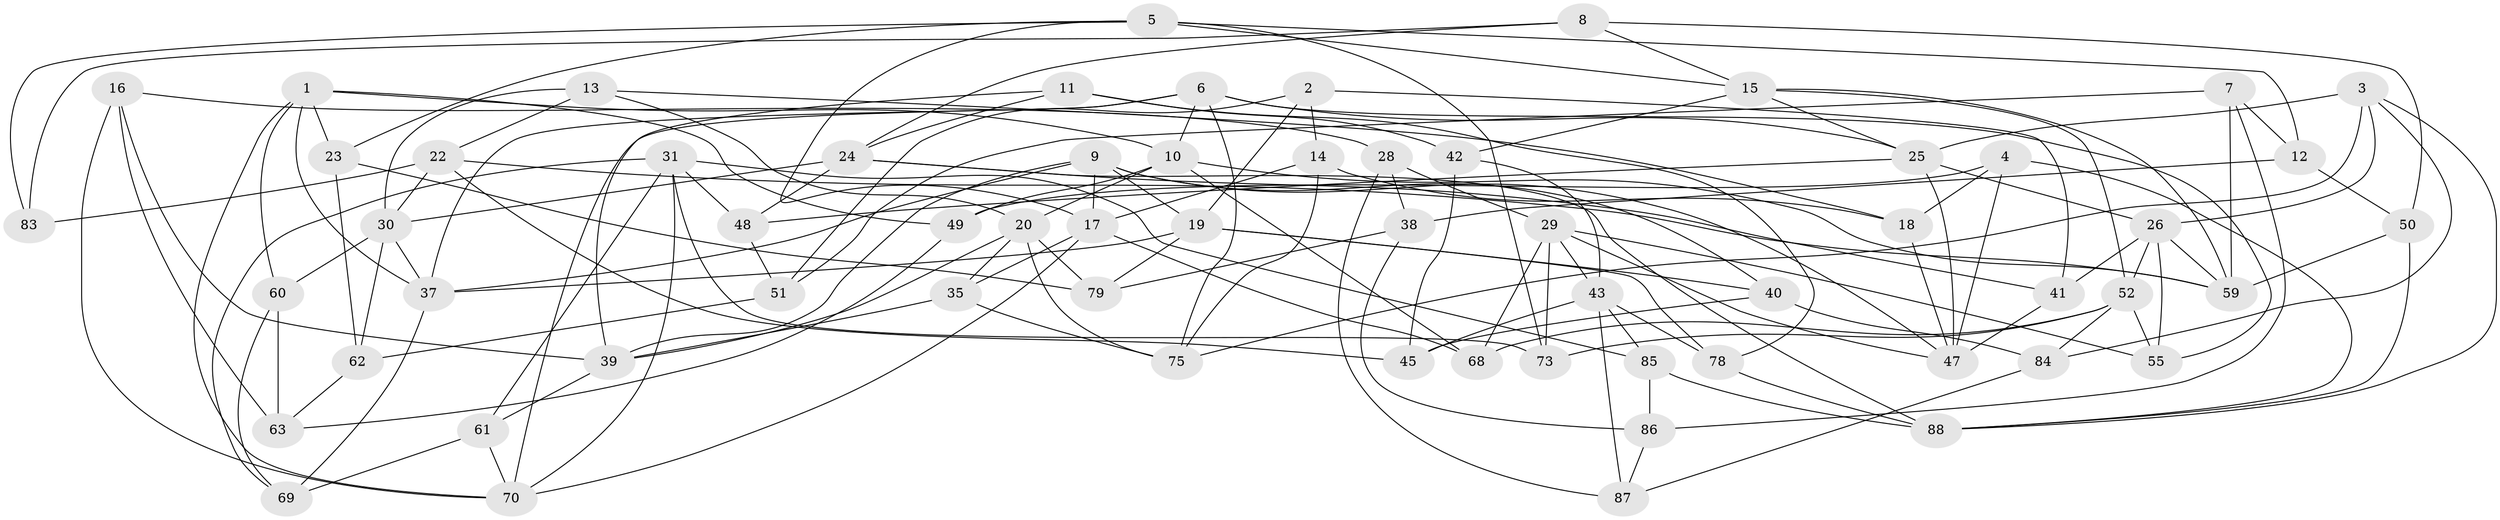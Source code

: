 // Generated by graph-tools (version 1.1) at 2025/24/03/03/25 07:24:29]
// undirected, 63 vertices, 150 edges
graph export_dot {
graph [start="1"]
  node [color=gray90,style=filled];
  1 [super="+21"];
  2;
  3 [super="+34"];
  4;
  5 [super="+56"];
  6 [super="+66"];
  7;
  8;
  9 [super="+32"];
  10 [super="+82"];
  11;
  12;
  13;
  14;
  15 [super="+64"];
  16 [super="+81"];
  17 [super="+58"];
  18;
  19 [super="+44"];
  20 [super="+77"];
  22 [super="+53"];
  23;
  24 [super="+27"];
  25 [super="+80"];
  26 [super="+33"];
  28;
  29 [super="+36"];
  30 [super="+46"];
  31 [super="+57"];
  35;
  37 [super="+71"];
  38;
  39 [super="+54"];
  40;
  41;
  42;
  43 [super="+72"];
  45;
  47 [super="+65"];
  48;
  49;
  50;
  51;
  52 [super="+67"];
  55;
  59 [super="+76"];
  60;
  61;
  62;
  63 [super="+74"];
  68;
  69;
  70 [super="+91"];
  73;
  75 [super="+90"];
  78;
  79;
  83;
  84;
  85;
  86;
  87;
  88 [super="+89"];
  1 -- 10;
  1 -- 60;
  1 -- 49;
  1 -- 23;
  1 -- 37;
  1 -- 70;
  2 -- 41;
  2 -- 51;
  2 -- 14;
  2 -- 19;
  3 -- 88;
  3 -- 75 [weight=2];
  3 -- 25;
  3 -- 26;
  3 -- 84;
  4 -- 47;
  4 -- 49;
  4 -- 18;
  4 -- 88;
  5 -- 73;
  5 -- 12;
  5 -- 15;
  5 -- 17;
  5 -- 83;
  5 -- 23;
  6 -- 70;
  6 -- 25;
  6 -- 10;
  6 -- 75;
  6 -- 37;
  6 -- 55;
  7 -- 86;
  7 -- 12;
  7 -- 51;
  7 -- 59;
  8 -- 15;
  8 -- 83;
  8 -- 24;
  8 -- 50;
  9 -- 37;
  9 -- 39;
  9 -- 40;
  9 -- 19;
  9 -- 17;
  9 -- 47;
  10 -- 68;
  10 -- 49;
  10 -- 59;
  10 -- 20;
  11 -- 42;
  11 -- 78;
  11 -- 24;
  11 -- 39;
  12 -- 50;
  12 -- 38;
  13 -- 22;
  13 -- 18;
  13 -- 20;
  13 -- 30;
  14 -- 17;
  14 -- 18;
  14 -- 75;
  15 -- 52;
  15 -- 25;
  15 -- 42;
  15 -- 59;
  16 -- 63 [weight=3];
  16 -- 70;
  16 -- 28;
  16 -- 39;
  17 -- 68;
  17 -- 35;
  17 -- 70;
  18 -- 47;
  19 -- 79;
  19 -- 40;
  19 -- 78;
  19 -- 37;
  20 -- 35;
  20 -- 79;
  20 -- 75;
  20 -- 39;
  22 -- 83 [weight=2];
  22 -- 59;
  22 -- 45;
  22 -- 30;
  23 -- 79;
  23 -- 62;
  24 -- 88;
  24 -- 48;
  24 -- 41;
  24 -- 30;
  25 -- 48;
  25 -- 26;
  25 -- 47;
  26 -- 55;
  26 -- 41;
  26 -- 59;
  26 -- 52;
  28 -- 87;
  28 -- 38;
  28 -- 29;
  29 -- 68;
  29 -- 73;
  29 -- 43;
  29 -- 55;
  29 -- 47;
  30 -- 37;
  30 -- 62;
  30 -- 60;
  31 -- 69;
  31 -- 48;
  31 -- 85;
  31 -- 73;
  31 -- 61;
  31 -- 70;
  35 -- 75;
  35 -- 39;
  37 -- 69;
  38 -- 86;
  38 -- 79;
  39 -- 61;
  40 -- 84;
  40 -- 45;
  41 -- 47;
  42 -- 45;
  42 -- 43;
  43 -- 45;
  43 -- 78;
  43 -- 87;
  43 -- 85;
  48 -- 51;
  49 -- 63;
  50 -- 59;
  50 -- 88;
  51 -- 62;
  52 -- 73;
  52 -- 55;
  52 -- 84;
  52 -- 68;
  60 -- 69;
  60 -- 63;
  61 -- 69;
  61 -- 70;
  62 -- 63;
  78 -- 88;
  84 -- 87;
  85 -- 86;
  85 -- 88;
  86 -- 87;
}
